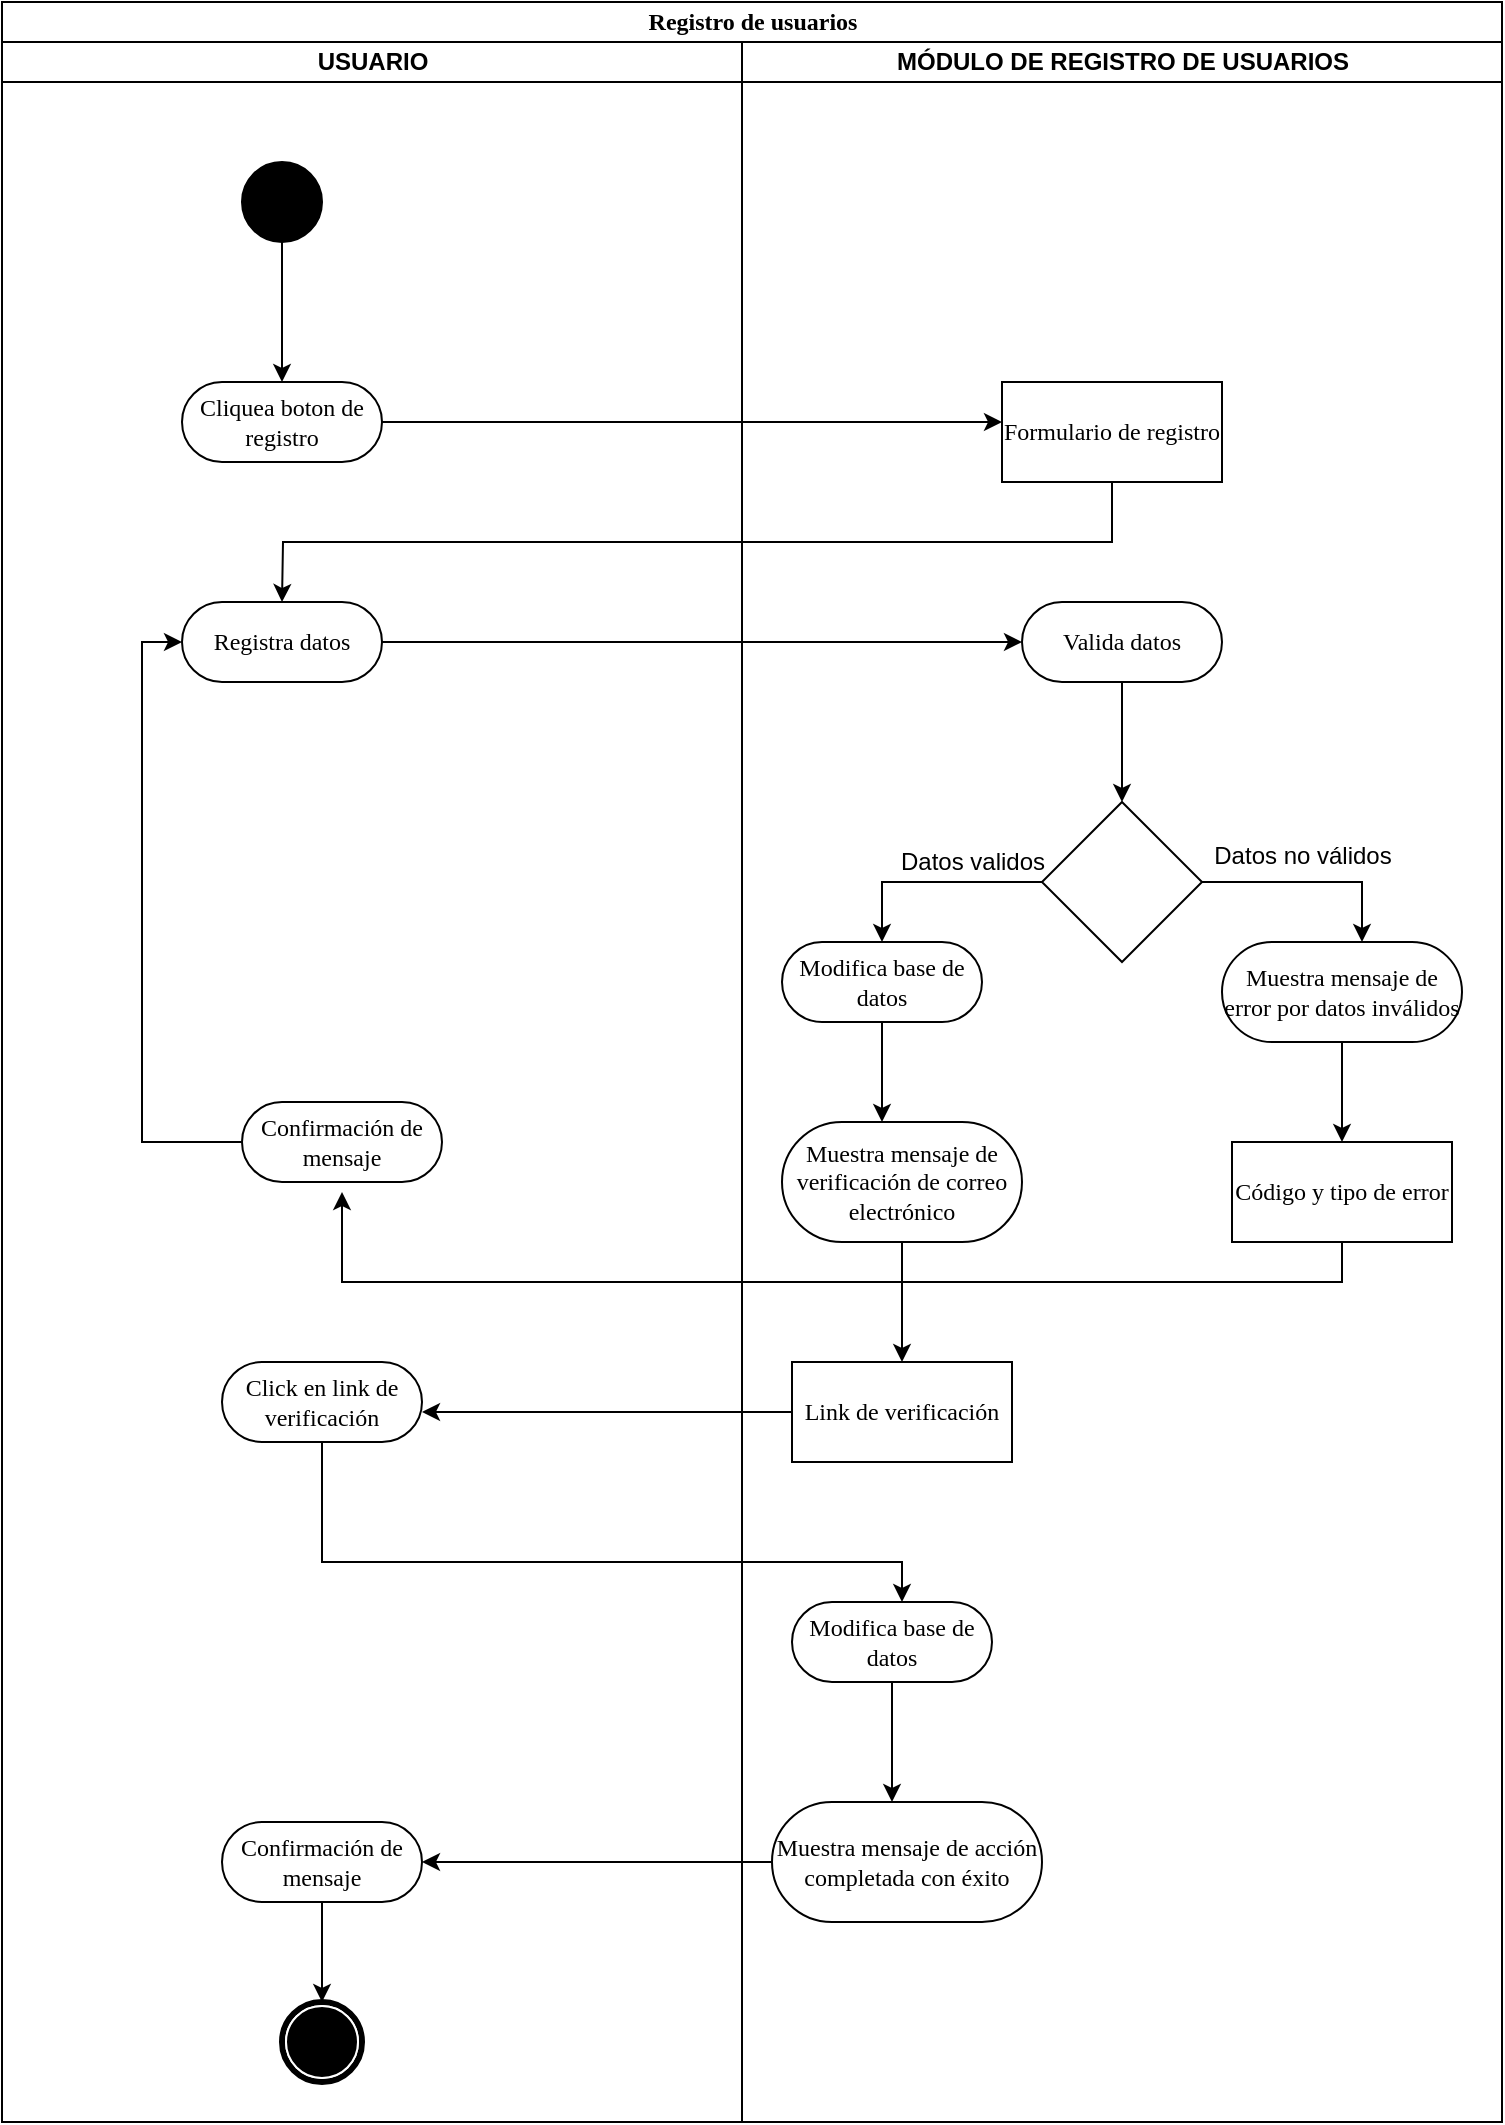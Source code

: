 <mxfile version="13.2.4" type="device" pages="3"><diagram name="Registro" id="0783ab3e-0a74-02c8-0abd-f7b4e66b4bec"><mxGraphModel dx="1086" dy="776" grid="1" gridSize="10" guides="1" tooltips="1" connect="1" arrows="1" fold="1" page="1" pageScale="1" pageWidth="850" pageHeight="1100" background="#ffffff" math="0" shadow="0"><root><mxCell id="0"/><mxCell id="1" parent="0"/><mxCell id="1c1d494c118603dd-1" value="Registro de usuarios" style="swimlane;html=1;childLayout=stackLayout;startSize=20;rounded=0;shadow=0;comic=0;labelBackgroundColor=none;strokeWidth=1;fontFamily=Verdana;fontSize=12;align=center;" parent="1" vertex="1"><mxGeometry x="40" y="20" width="750" height="1060" as="geometry"/></mxCell><mxCell id="1c1d494c118603dd-2" value="USUARIO" style="swimlane;html=1;startSize=20;" parent="1c1d494c118603dd-1" vertex="1"><mxGeometry y="20" width="370" height="1040" as="geometry"/></mxCell><mxCell id="rcDCNk9KiRNdhq87IISS-1" style="edgeStyle=orthogonalEdgeStyle;rounded=0;orthogonalLoop=1;jettySize=auto;html=1;" parent="1c1d494c118603dd-2" source="60571a20871a0731-4" target="60571a20871a0731-8" edge="1"><mxGeometry relative="1" as="geometry"/></mxCell><mxCell id="60571a20871a0731-4" value="" style="ellipse;whiteSpace=wrap;html=1;rounded=0;shadow=0;comic=0;labelBackgroundColor=none;strokeWidth=1;fillColor=#000000;fontFamily=Verdana;fontSize=12;align=center;" parent="1c1d494c118603dd-2" vertex="1"><mxGeometry x="120" y="60" width="40" height="40" as="geometry"/></mxCell><mxCell id="60571a20871a0731-8" value="Cliquea boton de registro" style="rounded=1;whiteSpace=wrap;html=1;shadow=0;comic=0;labelBackgroundColor=none;strokeWidth=1;fontFamily=Verdana;fontSize=12;align=center;arcSize=50;" parent="1c1d494c118603dd-2" vertex="1"><mxGeometry x="90" y="170" width="100" height="40" as="geometry"/></mxCell><mxCell id="rcDCNk9KiRNdhq87IISS-4" value="Registra datos" style="rounded=1;whiteSpace=wrap;html=1;shadow=0;comic=0;labelBackgroundColor=none;strokeWidth=1;fontFamily=Verdana;fontSize=12;align=center;arcSize=50;" parent="1c1d494c118603dd-2" vertex="1"><mxGeometry x="90" y="280" width="100" height="40" as="geometry"/></mxCell><mxCell id="ji4gFvk_1P_gyzuex5hH-104" value="Click en link de verificación" style="rounded=1;whiteSpace=wrap;html=1;shadow=0;comic=0;labelBackgroundColor=none;strokeWidth=1;fontFamily=Verdana;fontSize=12;align=center;arcSize=50;" parent="1c1d494c118603dd-2" vertex="1"><mxGeometry x="110" y="660" width="100" height="40" as="geometry"/></mxCell><mxCell id="ji4gFvk_1P_gyzuex5hH-111" style="edgeStyle=orthogonalEdgeStyle;rounded=0;orthogonalLoop=1;jettySize=auto;html=1;exitX=0.5;exitY=1;exitDx=0;exitDy=0;entryX=0.5;entryY=0;entryDx=0;entryDy=0;" parent="1c1d494c118603dd-2" source="ji4gFvk_1P_gyzuex5hH-110" target="60571a20871a0731-5" edge="1"><mxGeometry relative="1" as="geometry"/></mxCell><mxCell id="ji4gFvk_1P_gyzuex5hH-110" value="Confirmación de mensaje" style="rounded=1;whiteSpace=wrap;html=1;shadow=0;comic=0;labelBackgroundColor=none;strokeWidth=1;fontFamily=Verdana;fontSize=12;align=center;arcSize=50;" parent="1c1d494c118603dd-2" vertex="1"><mxGeometry x="110" y="890" width="100" height="40" as="geometry"/></mxCell><mxCell id="60571a20871a0731-5" value="" style="shape=mxgraph.bpmn.shape;html=1;verticalLabelPosition=bottom;labelBackgroundColor=#ffffff;verticalAlign=top;perimeter=ellipsePerimeter;outline=end;symbol=terminate;rounded=0;shadow=0;comic=0;strokeWidth=1;fontFamily=Verdana;fontSize=12;align=center;" parent="1c1d494c118603dd-2" vertex="1"><mxGeometry x="140" y="980" width="40" height="40" as="geometry"/></mxCell><mxCell id="ji4gFvk_1P_gyzuex5hH-117" style="edgeStyle=orthogonalEdgeStyle;rounded=0;orthogonalLoop=1;jettySize=auto;html=1;exitX=0;exitY=0.5;exitDx=0;exitDy=0;entryX=0;entryY=0.5;entryDx=0;entryDy=0;" parent="1c1d494c118603dd-2" source="ji4gFvk_1P_gyzuex5hH-116" target="rcDCNk9KiRNdhq87IISS-4" edge="1"><mxGeometry relative="1" as="geometry"/></mxCell><mxCell id="ji4gFvk_1P_gyzuex5hH-116" value="Confirmación de mensaje" style="rounded=1;whiteSpace=wrap;html=1;shadow=0;comic=0;labelBackgroundColor=none;strokeWidth=1;fontFamily=Verdana;fontSize=12;align=center;arcSize=50;" parent="1c1d494c118603dd-2" vertex="1"><mxGeometry x="120" y="530" width="100" height="40" as="geometry"/></mxCell><mxCell id="1c1d494c118603dd-4" value="MÓDULO DE REGISTRO DE USUARIOS" style="swimlane;html=1;startSize=20;" parent="1c1d494c118603dd-1" vertex="1"><mxGeometry x="370" y="20" width="380" height="1040" as="geometry"/></mxCell><mxCell id="1c1d494c118603dd-9" value="Formulario de registro" style="rounded=0;whiteSpace=wrap;html=1;shadow=0;comic=0;labelBackgroundColor=none;strokeWidth=1;fontFamily=Verdana;fontSize=12;align=center;arcSize=50;" parent="1c1d494c118603dd-4" vertex="1"><mxGeometry x="130" y="170" width="110" height="50" as="geometry"/></mxCell><mxCell id="rcDCNk9KiRNdhq87IISS-6" value="Valida datos" style="rounded=1;whiteSpace=wrap;html=1;shadow=0;comic=0;labelBackgroundColor=none;strokeWidth=1;fontFamily=Verdana;fontSize=12;align=center;arcSize=50;" parent="1c1d494c118603dd-4" vertex="1"><mxGeometry x="140" y="280" width="100" height="40" as="geometry"/></mxCell><mxCell id="ji4gFvk_1P_gyzuex5hH-93" value="" style="rhombus;whiteSpace=wrap;html=1;" parent="1c1d494c118603dd-4" vertex="1"><mxGeometry x="150" y="380" width="80" height="80" as="geometry"/></mxCell><mxCell id="ji4gFvk_1P_gyzuex5hH-95" value="Datos validos" style="text;html=1;align=center;verticalAlign=middle;resizable=0;points=[];autosize=1;" parent="1c1d494c118603dd-4" vertex="1"><mxGeometry x="70" y="400" width="90" height="20" as="geometry"/></mxCell><mxCell id="ji4gFvk_1P_gyzuex5hH-97" value="Datos no válidos" style="text;html=1;align=center;verticalAlign=middle;resizable=0;points=[];autosize=1;" parent="1c1d494c118603dd-4" vertex="1"><mxGeometry x="230" y="397" width="100" height="20" as="geometry"/></mxCell><mxCell id="ji4gFvk_1P_gyzuex5hH-98" value="Modifica base de datos" style="rounded=1;whiteSpace=wrap;html=1;shadow=0;comic=0;labelBackgroundColor=none;strokeWidth=1;fontFamily=Verdana;fontSize=12;align=center;arcSize=50;" parent="1c1d494c118603dd-4" vertex="1"><mxGeometry x="20" y="450" width="100" height="40" as="geometry"/></mxCell><mxCell id="ji4gFvk_1P_gyzuex5hH-100" value="Muestra mensaje de verificación de correo electrónico" style="rounded=1;whiteSpace=wrap;html=1;shadow=0;comic=0;labelBackgroundColor=none;strokeWidth=1;fontFamily=Verdana;fontSize=12;align=center;arcSize=50;" parent="1c1d494c118603dd-4" vertex="1"><mxGeometry x="20" y="540" width="120" height="60" as="geometry"/></mxCell><mxCell id="ji4gFvk_1P_gyzuex5hH-102" value="Link de verificación" style="rounded=0;whiteSpace=wrap;html=1;shadow=0;comic=0;labelBackgroundColor=none;strokeWidth=1;fontFamily=Verdana;fontSize=12;align=center;arcSize=50;" parent="1c1d494c118603dd-4" vertex="1"><mxGeometry x="25" y="660" width="110" height="50" as="geometry"/></mxCell><mxCell id="ji4gFvk_1P_gyzuex5hH-106" value="Modifica base de datos" style="rounded=1;whiteSpace=wrap;html=1;shadow=0;comic=0;labelBackgroundColor=none;strokeWidth=1;fontFamily=Verdana;fontSize=12;align=center;arcSize=50;" parent="1c1d494c118603dd-4" vertex="1"><mxGeometry x="25" y="780" width="100" height="40" as="geometry"/></mxCell><mxCell id="ji4gFvk_1P_gyzuex5hH-108" value="Muestra mensaje de acción completada con éxito" style="rounded=1;whiteSpace=wrap;html=1;shadow=0;comic=0;labelBackgroundColor=none;strokeWidth=1;fontFamily=Verdana;fontSize=12;align=center;arcSize=50;" parent="1c1d494c118603dd-4" vertex="1"><mxGeometry x="15" y="880" width="135" height="60" as="geometry"/></mxCell><mxCell id="ji4gFvk_1P_gyzuex5hH-112" value="Muestra mensaje de error por datos inválidos" style="rounded=1;whiteSpace=wrap;html=1;shadow=0;comic=0;labelBackgroundColor=none;strokeWidth=1;fontFamily=Verdana;fontSize=12;align=center;arcSize=50;" parent="1c1d494c118603dd-4" vertex="1"><mxGeometry x="240" y="450" width="120" height="50" as="geometry"/></mxCell><mxCell id="ji4gFvk_1P_gyzuex5hH-114" value="Código y tipo de error" style="rounded=0;whiteSpace=wrap;html=1;shadow=0;comic=0;labelBackgroundColor=none;strokeWidth=1;fontFamily=Verdana;fontSize=12;align=center;arcSize=50;" parent="1c1d494c118603dd-4" vertex="1"><mxGeometry x="245" y="550" width="110" height="50" as="geometry"/></mxCell><mxCell id="rcDCNk9KiRNdhq87IISS-2" style="edgeStyle=orthogonalEdgeStyle;rounded=0;orthogonalLoop=1;jettySize=auto;html=1;exitX=1;exitY=0.5;exitDx=0;exitDy=0;" parent="1" source="60571a20871a0731-8" edge="1"><mxGeometry relative="1" as="geometry"><mxPoint x="540" y="230" as="targetPoint"/></mxGeometry></mxCell><mxCell id="rcDCNk9KiRNdhq87IISS-3" style="edgeStyle=orthogonalEdgeStyle;rounded=0;orthogonalLoop=1;jettySize=auto;html=1;exitX=0.5;exitY=1;exitDx=0;exitDy=0;" parent="1" source="1c1d494c118603dd-9" edge="1"><mxGeometry relative="1" as="geometry"><mxPoint x="180" y="320" as="targetPoint"/></mxGeometry></mxCell><mxCell id="rcDCNk9KiRNdhq87IISS-5" style="edgeStyle=orthogonalEdgeStyle;rounded=0;orthogonalLoop=1;jettySize=auto;html=1;" parent="1" source="rcDCNk9KiRNdhq87IISS-4" edge="1"><mxGeometry relative="1" as="geometry"><mxPoint x="550" y="340" as="targetPoint"/></mxGeometry></mxCell><mxCell id="rcDCNk9KiRNdhq87IISS-7" style="edgeStyle=orthogonalEdgeStyle;rounded=0;orthogonalLoop=1;jettySize=auto;html=1;" parent="1" source="rcDCNk9KiRNdhq87IISS-6" edge="1"><mxGeometry relative="1" as="geometry"><mxPoint x="600" y="420" as="targetPoint"/></mxGeometry></mxCell><mxCell id="ji4gFvk_1P_gyzuex5hH-94" style="edgeStyle=orthogonalEdgeStyle;rounded=0;orthogonalLoop=1;jettySize=auto;html=1;exitX=0;exitY=0.5;exitDx=0;exitDy=0;" parent="1" source="ji4gFvk_1P_gyzuex5hH-93" edge="1"><mxGeometry relative="1" as="geometry"><mxPoint x="480" y="490" as="targetPoint"/><Array as="points"><mxPoint x="480" y="460"/></Array></mxGeometry></mxCell><mxCell id="ji4gFvk_1P_gyzuex5hH-96" style="edgeStyle=orthogonalEdgeStyle;rounded=0;orthogonalLoop=1;jettySize=auto;html=1;exitX=1;exitY=0.5;exitDx=0;exitDy=0;" parent="1" source="ji4gFvk_1P_gyzuex5hH-93" edge="1"><mxGeometry relative="1" as="geometry"><mxPoint x="720" y="490" as="targetPoint"/><Array as="points"><mxPoint x="720" y="460"/></Array></mxGeometry></mxCell><mxCell id="ji4gFvk_1P_gyzuex5hH-99" style="edgeStyle=orthogonalEdgeStyle;rounded=0;orthogonalLoop=1;jettySize=auto;html=1;" parent="1" source="ji4gFvk_1P_gyzuex5hH-98" edge="1"><mxGeometry relative="1" as="geometry"><mxPoint x="480" y="580" as="targetPoint"/></mxGeometry></mxCell><mxCell id="ji4gFvk_1P_gyzuex5hH-101" style="edgeStyle=orthogonalEdgeStyle;rounded=0;orthogonalLoop=1;jettySize=auto;html=1;" parent="1" source="ji4gFvk_1P_gyzuex5hH-100" edge="1"><mxGeometry relative="1" as="geometry"><mxPoint x="490" y="700" as="targetPoint"/></mxGeometry></mxCell><mxCell id="ji4gFvk_1P_gyzuex5hH-103" style="edgeStyle=orthogonalEdgeStyle;rounded=0;orthogonalLoop=1;jettySize=auto;html=1;exitX=0;exitY=0.5;exitDx=0;exitDy=0;" parent="1" source="ji4gFvk_1P_gyzuex5hH-102" edge="1"><mxGeometry relative="1" as="geometry"><mxPoint x="250" y="725" as="targetPoint"/></mxGeometry></mxCell><mxCell id="ji4gFvk_1P_gyzuex5hH-105" style="edgeStyle=orthogonalEdgeStyle;rounded=0;orthogonalLoop=1;jettySize=auto;html=1;" parent="1" source="ji4gFvk_1P_gyzuex5hH-104" edge="1"><mxGeometry relative="1" as="geometry"><mxPoint x="490" y="820" as="targetPoint"/><Array as="points"><mxPoint x="200" y="800"/><mxPoint x="490" y="800"/></Array></mxGeometry></mxCell><mxCell id="ji4gFvk_1P_gyzuex5hH-107" style="edgeStyle=orthogonalEdgeStyle;rounded=0;orthogonalLoop=1;jettySize=auto;html=1;" parent="1" source="ji4gFvk_1P_gyzuex5hH-106" edge="1"><mxGeometry relative="1" as="geometry"><mxPoint x="485" y="920" as="targetPoint"/></mxGeometry></mxCell><mxCell id="ji4gFvk_1P_gyzuex5hH-109" style="edgeStyle=orthogonalEdgeStyle;rounded=0;orthogonalLoop=1;jettySize=auto;html=1;exitX=0;exitY=0.5;exitDx=0;exitDy=0;" parent="1" source="ji4gFvk_1P_gyzuex5hH-108" edge="1"><mxGeometry relative="1" as="geometry"><mxPoint x="250" y="950" as="targetPoint"/></mxGeometry></mxCell><mxCell id="ji4gFvk_1P_gyzuex5hH-113" style="edgeStyle=orthogonalEdgeStyle;rounded=0;orthogonalLoop=1;jettySize=auto;html=1;" parent="1" source="ji4gFvk_1P_gyzuex5hH-112" edge="1"><mxGeometry relative="1" as="geometry"><mxPoint x="710" y="590" as="targetPoint"/></mxGeometry></mxCell><mxCell id="ji4gFvk_1P_gyzuex5hH-115" style="edgeStyle=orthogonalEdgeStyle;rounded=0;orthogonalLoop=1;jettySize=auto;html=1;" parent="1" source="ji4gFvk_1P_gyzuex5hH-114" edge="1"><mxGeometry relative="1" as="geometry"><mxPoint x="210" y="615" as="targetPoint"/><Array as="points"><mxPoint x="710" y="660"/><mxPoint x="210" y="660"/></Array></mxGeometry></mxCell></root></mxGraphModel></diagram><diagram id="JMg8rLdhsolpQ4e_3MMV" name="Login"><mxGraphModel dx="1024" dy="592" grid="1" gridSize="10" guides="1" tooltips="1" connect="1" arrows="1" fold="1" page="1" pageScale="1" pageWidth="850" pageHeight="1100" math="0" shadow="0"><root><mxCell id="AGE9hfvsid-zQ2ivgDFC-0"/><mxCell id="AGE9hfvsid-zQ2ivgDFC-1" parent="AGE9hfvsid-zQ2ivgDFC-0"/><mxCell id="MGHmJW5sOWqEhAD0dC_q-0" value="Login" style="swimlane;html=1;childLayout=stackLayout;startSize=20;rounded=0;shadow=0;comic=0;labelBackgroundColor=none;strokeWidth=1;fontFamily=Verdana;fontSize=12;align=center;" vertex="1" parent="AGE9hfvsid-zQ2ivgDFC-1"><mxGeometry x="40" y="20" width="760" height="1060" as="geometry"/></mxCell><mxCell id="MGHmJW5sOWqEhAD0dC_q-25" style="edgeStyle=orthogonalEdgeStyle;rounded=0;orthogonalLoop=1;jettySize=auto;html=1;exitX=1;exitY=0.5;exitDx=0;exitDy=0;entryX=0;entryY=0.5;entryDx=0;entryDy=0;" edge="1" parent="MGHmJW5sOWqEhAD0dC_q-0" source="MGHmJW5sOWqEhAD0dC_q-4" target="MGHmJW5sOWqEhAD0dC_q-13"><mxGeometry relative="1" as="geometry"><mxPoint x="490" y="210" as="targetPoint"/><Array as="points"><mxPoint x="190" y="205"/></Array></mxGeometry></mxCell><mxCell id="MGHmJW5sOWqEhAD0dC_q-26" style="edgeStyle=orthogonalEdgeStyle;rounded=0;orthogonalLoop=1;jettySize=auto;html=1;entryX=0.417;entryY=0;entryDx=0;entryDy=0;entryPerimeter=0;" edge="1" parent="MGHmJW5sOWqEhAD0dC_q-0" source="MGHmJW5sOWqEhAD0dC_q-13" target="j9dy3ZEG6aM6DseY873t-6"><mxGeometry relative="1" as="geometry"><mxPoint x="140" y="300" as="targetPoint"/><Array as="points"><mxPoint x="545" y="280"/><mxPoint x="140" y="280"/></Array></mxGeometry></mxCell><mxCell id="MGHmJW5sOWqEhAD0dC_q-27" style="edgeStyle=orthogonalEdgeStyle;rounded=0;orthogonalLoop=1;jettySize=auto;html=1;entryX=0.5;entryY=0;entryDx=0;entryDy=0;" edge="1" parent="MGHmJW5sOWqEhAD0dC_q-0" target="MGHmJW5sOWqEhAD0dC_q-14"><mxGeometry relative="1" as="geometry"><mxPoint x="320" y="340" as="sourcePoint"/><Array as="points"><mxPoint x="460" y="340"/><mxPoint x="460" y="340"/></Array></mxGeometry></mxCell><mxCell id="MGHmJW5sOWqEhAD0dC_q-1" value="ACTOR" style="swimlane;html=1;startSize=20;" vertex="1" parent="MGHmJW5sOWqEhAD0dC_q-0"><mxGeometry y="20" width="380" height="1040" as="geometry"/></mxCell><mxCell id="MGHmJW5sOWqEhAD0dC_q-2" style="edgeStyle=orthogonalEdgeStyle;rounded=0;orthogonalLoop=1;jettySize=auto;html=1;" edge="1" parent="MGHmJW5sOWqEhAD0dC_q-1" source="MGHmJW5sOWqEhAD0dC_q-3" target="MGHmJW5sOWqEhAD0dC_q-4"><mxGeometry relative="1" as="geometry"/></mxCell><mxCell id="MGHmJW5sOWqEhAD0dC_q-3" value="" style="ellipse;whiteSpace=wrap;html=1;rounded=0;shadow=0;comic=0;labelBackgroundColor=none;strokeWidth=1;fillColor=#000000;fontFamily=Verdana;fontSize=12;align=center;" vertex="1" parent="MGHmJW5sOWqEhAD0dC_q-1"><mxGeometry x="120" y="60" width="40" height="40" as="geometry"/></mxCell><mxCell id="MGHmJW5sOWqEhAD0dC_q-4" value="Cliquea botón de login" style="rounded=1;whiteSpace=wrap;html=1;shadow=0;comic=0;labelBackgroundColor=none;strokeWidth=1;fontFamily=Verdana;fontSize=12;align=center;arcSize=50;" vertex="1" parent="MGHmJW5sOWqEhAD0dC_q-1"><mxGeometry x="90" y="170" width="100" height="40" as="geometry"/></mxCell><mxCell id="MGHmJW5sOWqEhAD0dC_q-33" style="edgeStyle=orthogonalEdgeStyle;rounded=0;orthogonalLoop=1;jettySize=auto;html=1;entryX=0.37;entryY=-0.14;entryDx=0;entryDy=0;entryPerimeter=0;" edge="1" parent="MGHmJW5sOWqEhAD0dC_q-1" source="MGHmJW5sOWqEhAD0dC_q-11" target="j9dy3ZEG6aM6DseY873t-6"><mxGeometry relative="1" as="geometry"><mxPoint x="140" y="280" as="targetPoint"/><Array as="points"><mxPoint x="10" y="620"/><mxPoint x="10" y="280"/><mxPoint x="134" y="280"/></Array></mxGeometry></mxCell><mxCell id="MGHmJW5sOWqEhAD0dC_q-11" value="Confirmación de mensaje" style="rounded=1;whiteSpace=wrap;html=1;shadow=0;comic=0;labelBackgroundColor=none;strokeWidth=1;fontFamily=Verdana;fontSize=12;align=center;arcSize=50;" vertex="1" parent="MGHmJW5sOWqEhAD0dC_q-1"><mxGeometry x="100" y="600" width="100" height="40" as="geometry"/></mxCell><mxCell id="j9dy3ZEG6aM6DseY873t-5" value="Activa caso de uso &quot;Olvidé contraseña&quot;" style="rounded=1;whiteSpace=wrap;html=1;shadow=0;comic=0;labelBackgroundColor=none;strokeWidth=1;fontFamily=Verdana;fontSize=12;align=center;arcSize=50;" vertex="1" parent="MGHmJW5sOWqEhAD0dC_q-1"><mxGeometry x="15" y="460" width="130" height="50" as="geometry"/></mxCell><mxCell id="j9dy3ZEG6aM6DseY873t-6" value="" style="rounded=0;whiteSpace=wrap;html=1;fillColor=#000000;" vertex="1" parent="MGHmJW5sOWqEhAD0dC_q-1"><mxGeometry x="90" y="320" width="120" height="10" as="geometry"/></mxCell><mxCell id="j9dy3ZEG6aM6DseY873t-12" style="edgeStyle=orthogonalEdgeStyle;rounded=0;orthogonalLoop=1;jettySize=auto;html=1;entryX=0.5;entryY=0;entryDx=0;entryDy=0;startArrow=none;startFill=0;endArrow=classic;endFill=1;" edge="1" parent="MGHmJW5sOWqEhAD0dC_q-1" source="j9dy3ZEG6aM6DseY873t-11" target="j9dy3ZEG6aM6DseY873t-5"><mxGeometry relative="1" as="geometry"/></mxCell><mxCell id="j9dy3ZEG6aM6DseY873t-11" value="Cliquea botón olvidé contraseña" style="rounded=1;whiteSpace=wrap;html=1;shadow=0;comic=0;labelBackgroundColor=none;strokeWidth=1;fontFamily=Verdana;fontSize=12;align=center;arcSize=50;" vertex="1" parent="MGHmJW5sOWqEhAD0dC_q-1"><mxGeometry x="20" y="350" width="120" height="50" as="geometry"/></mxCell><mxCell id="j9dy3ZEG6aM6DseY873t-13" value="Registra datos" style="rounded=1;whiteSpace=wrap;html=1;shadow=0;comic=0;labelBackgroundColor=none;strokeWidth=1;fontFamily=Verdana;fontSize=12;align=center;arcSize=50;" vertex="1" parent="MGHmJW5sOWqEhAD0dC_q-1"><mxGeometry x="250" y="300" width="110" height="40" as="geometry"/></mxCell><mxCell id="7YORe0TNhDZ441Zwjk38-1" value="Cliquea botón de registro" style="rounded=1;whiteSpace=wrap;html=1;shadow=0;comic=0;labelBackgroundColor=none;strokeWidth=1;fontFamily=Verdana;fontSize=12;align=center;arcSize=50;" vertex="1" parent="MGHmJW5sOWqEhAD0dC_q-1"><mxGeometry x="160" y="355" width="110" height="40" as="geometry"/></mxCell><mxCell id="7YORe0TNhDZ441Zwjk38-0" style="rounded=0;orthogonalLoop=1;jettySize=auto;html=1;exitX=0.5;exitY=1;exitDx=0;exitDy=0;startArrow=none;startFill=0;endArrow=classic;endFill=1;entryX=0.25;entryY=0;entryDx=0;entryDy=0;" edge="1" parent="MGHmJW5sOWqEhAD0dC_q-1" source="j9dy3ZEG6aM6DseY873t-6" target="7YORe0TNhDZ441Zwjk38-1"><mxGeometry relative="1" as="geometry"><mxPoint x="240" y="360" as="targetPoint"/></mxGeometry></mxCell><mxCell id="7YORe0TNhDZ441Zwjk38-5" value="Activa caso de uso &quot;Registro de usuarios&quot;" style="rounded=1;whiteSpace=wrap;html=1;shadow=0;comic=0;labelBackgroundColor=none;strokeWidth=1;fontFamily=Verdana;fontSize=12;align=center;arcSize=50;" vertex="1" parent="MGHmJW5sOWqEhAD0dC_q-1"><mxGeometry x="160" y="460" width="130" height="50" as="geometry"/></mxCell><mxCell id="MGHmJW5sOWqEhAD0dC_q-12" value="SISTEMA" style="swimlane;html=1;startSize=20;" vertex="1" parent="MGHmJW5sOWqEhAD0dC_q-0"><mxGeometry x="380" y="20" width="380" height="1040" as="geometry"/></mxCell><mxCell id="MGHmJW5sOWqEhAD0dC_q-13" value="Formulario de login" style="rounded=0;whiteSpace=wrap;html=1;shadow=0;comic=0;labelBackgroundColor=none;strokeWidth=1;fontFamily=Verdana;fontSize=12;align=center;arcSize=50;" vertex="1" parent="MGHmJW5sOWqEhAD0dC_q-12"><mxGeometry x="120" y="160" width="110" height="50" as="geometry"/></mxCell><mxCell id="MGHmJW5sOWqEhAD0dC_q-28" style="edgeStyle=orthogonalEdgeStyle;rounded=0;orthogonalLoop=1;jettySize=auto;html=1;exitX=0.5;exitY=1;exitDx=0;exitDy=0;entryX=0.5;entryY=0;entryDx=0;entryDy=0;" edge="1" parent="MGHmJW5sOWqEhAD0dC_q-12" source="MGHmJW5sOWqEhAD0dC_q-14" target="MGHmJW5sOWqEhAD0dC_q-15"><mxGeometry relative="1" as="geometry"/></mxCell><mxCell id="MGHmJW5sOWqEhAD0dC_q-14" value="Valida datos" style="rounded=1;whiteSpace=wrap;html=1;shadow=0;comic=0;labelBackgroundColor=none;strokeWidth=1;fontFamily=Verdana;fontSize=12;align=center;arcSize=50;" vertex="1" parent="MGHmJW5sOWqEhAD0dC_q-12"><mxGeometry x="140" y="340" width="100" height="40" as="geometry"/></mxCell><mxCell id="MGHmJW5sOWqEhAD0dC_q-30" style="edgeStyle=orthogonalEdgeStyle;rounded=0;orthogonalLoop=1;jettySize=auto;html=1;entryX=0.5;entryY=0;entryDx=0;entryDy=0;" edge="1" parent="MGHmJW5sOWqEhAD0dC_q-12" source="MGHmJW5sOWqEhAD0dC_q-15" target="MGHmJW5sOWqEhAD0dC_q-23"><mxGeometry relative="1" as="geometry"/></mxCell><mxCell id="MGHmJW5sOWqEhAD0dC_q-15" value="" style="rhombus;whiteSpace=wrap;html=1;" vertex="1" parent="MGHmJW5sOWqEhAD0dC_q-12"><mxGeometry x="150" y="400" width="80" height="80" as="geometry"/></mxCell><mxCell id="MGHmJW5sOWqEhAD0dC_q-16" value="Datos validos" style="text;html=1;align=center;verticalAlign=middle;resizable=0;points=[];autosize=1;" vertex="1" parent="MGHmJW5sOWqEhAD0dC_q-12"><mxGeometry x="70" y="400" width="90" height="20" as="geometry"/></mxCell><mxCell id="MGHmJW5sOWqEhAD0dC_q-17" value="Datos no válidos" style="text;html=1;align=center;verticalAlign=middle;resizable=0;points=[];autosize=1;" vertex="1" parent="MGHmJW5sOWqEhAD0dC_q-12"><mxGeometry x="230" y="397" width="100" height="20" as="geometry"/></mxCell><mxCell id="MGHmJW5sOWqEhAD0dC_q-34" style="edgeStyle=orthogonalEdgeStyle;rounded=0;orthogonalLoop=1;jettySize=auto;html=1;exitX=0.5;exitY=0;exitDx=0;exitDy=0;endArrow=none;endFill=0;startArrow=classic;startFill=1;" edge="1" parent="MGHmJW5sOWqEhAD0dC_q-12" source="MGHmJW5sOWqEhAD0dC_q-20" target="MGHmJW5sOWqEhAD0dC_q-15"><mxGeometry relative="1" as="geometry"><Array as="points"><mxPoint x="80" y="430"/></Array></mxGeometry></mxCell><mxCell id="MGHmJW5sOWqEhAD0dC_q-20" value="Página de inicio" style="rounded=0;whiteSpace=wrap;html=1;shadow=0;comic=0;labelBackgroundColor=none;strokeWidth=1;fontFamily=Verdana;fontSize=12;align=center;arcSize=50;" vertex="1" parent="MGHmJW5sOWqEhAD0dC_q-12"><mxGeometry x="25" y="480" width="110" height="50" as="geometry"/></mxCell><mxCell id="MGHmJW5sOWqEhAD0dC_q-31" style="edgeStyle=orthogonalEdgeStyle;rounded=0;orthogonalLoop=1;jettySize=auto;html=1;exitX=0.5;exitY=1;exitDx=0;exitDy=0;entryX=0.5;entryY=0;entryDx=0;entryDy=0;" edge="1" parent="MGHmJW5sOWqEhAD0dC_q-12" source="MGHmJW5sOWqEhAD0dC_q-23" target="MGHmJW5sOWqEhAD0dC_q-24"><mxGeometry relative="1" as="geometry"/></mxCell><mxCell id="MGHmJW5sOWqEhAD0dC_q-23" value="Muestra mensaje de error por datos inválidos" style="rounded=1;whiteSpace=wrap;html=1;shadow=0;comic=0;labelBackgroundColor=none;strokeWidth=1;fontFamily=Verdana;fontSize=12;align=center;arcSize=50;" vertex="1" parent="MGHmJW5sOWqEhAD0dC_q-12"><mxGeometry x="240" y="460" width="120" height="50" as="geometry"/></mxCell><mxCell id="MGHmJW5sOWqEhAD0dC_q-24" value="Código y tipo de error" style="rounded=0;whiteSpace=wrap;html=1;shadow=0;comic=0;labelBackgroundColor=none;strokeWidth=1;fontFamily=Verdana;fontSize=12;align=center;arcSize=50;" vertex="1" parent="MGHmJW5sOWqEhAD0dC_q-12"><mxGeometry x="245" y="550" width="110" height="50" as="geometry"/></mxCell><mxCell id="MGHmJW5sOWqEhAD0dC_q-9" value="" style="shape=mxgraph.bpmn.shape;html=1;verticalLabelPosition=bottom;labelBackgroundColor=#ffffff;verticalAlign=top;perimeter=ellipsePerimeter;outline=end;symbol=terminate;rounded=0;shadow=0;comic=0;strokeWidth=1;fontFamily=Verdana;fontSize=12;align=center;" vertex="1" parent="MGHmJW5sOWqEhAD0dC_q-12"><mxGeometry x="60" y="590" width="40" height="40" as="geometry"/></mxCell><mxCell id="MGHmJW5sOWqEhAD0dC_q-35" style="edgeStyle=orthogonalEdgeStyle;rounded=0;orthogonalLoop=1;jettySize=auto;html=1;startArrow=none;startFill=0;endArrow=classic;endFill=1;entryX=0.5;entryY=0;entryDx=0;entryDy=0;" edge="1" parent="MGHmJW5sOWqEhAD0dC_q-12" source="MGHmJW5sOWqEhAD0dC_q-20" target="MGHmJW5sOWqEhAD0dC_q-9"><mxGeometry relative="1" as="geometry"><mxPoint x="70" y="590" as="targetPoint"/></mxGeometry></mxCell><mxCell id="MGHmJW5sOWqEhAD0dC_q-32" style="edgeStyle=orthogonalEdgeStyle;rounded=0;orthogonalLoop=1;jettySize=auto;html=1;entryX=0.5;entryY=1;entryDx=0;entryDy=0;" edge="1" parent="MGHmJW5sOWqEhAD0dC_q-0" source="MGHmJW5sOWqEhAD0dC_q-24" target="MGHmJW5sOWqEhAD0dC_q-11"><mxGeometry relative="1" as="geometry"><Array as="points"><mxPoint x="670" y="720"/><mxPoint x="150" y="720"/></Array></mxGeometry></mxCell><mxCell id="j9dy3ZEG6aM6DseY873t-9" style="rounded=0;orthogonalLoop=1;jettySize=auto;html=1;exitX=0.11;exitY=0.98;exitDx=0;exitDy=0;startArrow=none;startFill=0;endArrow=classic;endFill=1;exitPerimeter=0;" edge="1" parent="AGE9hfvsid-zQ2ivgDFC-1" source="j9dy3ZEG6aM6DseY873t-6"><mxGeometry relative="1" as="geometry"><mxPoint x="120" y="390" as="targetPoint"/></mxGeometry></mxCell><mxCell id="j9dy3ZEG6aM6DseY873t-10" style="edgeStyle=orthogonalEdgeStyle;rounded=0;orthogonalLoop=1;jettySize=auto;html=1;exitX=1;exitY=0.25;exitDx=0;exitDy=0;startArrow=none;startFill=0;endArrow=classic;endFill=1;" edge="1" parent="AGE9hfvsid-zQ2ivgDFC-1" source="j9dy3ZEG6aM6DseY873t-6"><mxGeometry relative="1" as="geometry"><mxPoint x="290" y="363" as="targetPoint"/></mxGeometry></mxCell><mxCell id="7YORe0TNhDZ441Zwjk38-4" style="edgeStyle=none;rounded=0;orthogonalLoop=1;jettySize=auto;html=1;startArrow=none;startFill=0;endArrow=classic;endFill=1;" edge="1" parent="AGE9hfvsid-zQ2ivgDFC-1" source="7YORe0TNhDZ441Zwjk38-1"><mxGeometry relative="1" as="geometry"><mxPoint x="255" y="500" as="targetPoint"/></mxGeometry></mxCell></root></mxGraphModel></diagram><diagram id="V1_tDdCyUiHJDtnnJj5_" name="Forgot Password"><mxGraphModel dx="1024" dy="592" grid="1" gridSize="10" guides="1" tooltips="1" connect="1" arrows="1" fold="1" page="1" pageScale="1" pageWidth="850" pageHeight="1100" math="0" shadow="0"><root><mxCell id="vRVhwSrYT795nAfXV4Bq-0"/><mxCell id="vRVhwSrYT795nAfXV4Bq-1" parent="vRVhwSrYT795nAfXV4Bq-0"/><mxCell id="7DBcih0LDH_CE6ePmfUJ-0" value="Olvidó Contraseña" style="swimlane;html=1;childLayout=stackLayout;startSize=20;rounded=0;shadow=0;comic=0;labelBackgroundColor=none;strokeWidth=1;fontFamily=Verdana;fontSize=12;align=center;" vertex="1" parent="vRVhwSrYT795nAfXV4Bq-1"><mxGeometry x="40" y="20" width="750" height="1340" as="geometry"/></mxCell><mxCell id="7DBcih0LDH_CE6ePmfUJ-1" value="ACTOR" style="swimlane;html=1;startSize=20;" vertex="1" parent="7DBcih0LDH_CE6ePmfUJ-0"><mxGeometry y="20" width="370" height="1320" as="geometry"/></mxCell><mxCell id="7DBcih0LDH_CE6ePmfUJ-3" value="" style="ellipse;whiteSpace=wrap;html=1;rounded=0;shadow=0;comic=0;labelBackgroundColor=none;strokeWidth=1;fillColor=#000000;fontFamily=Verdana;fontSize=12;align=center;" vertex="1" parent="7DBcih0LDH_CE6ePmfUJ-1"><mxGeometry x="120" y="60" width="40" height="40" as="geometry"/></mxCell><mxCell id="7DBcih0LDH_CE6ePmfUJ-5" value="Registra datos" style="rounded=1;whiteSpace=wrap;html=1;shadow=0;comic=0;labelBackgroundColor=none;strokeWidth=1;fontFamily=Verdana;fontSize=12;align=center;arcSize=50;" vertex="1" parent="7DBcih0LDH_CE6ePmfUJ-1"><mxGeometry x="90" y="170" width="100" height="40" as="geometry"/></mxCell><mxCell id="7DBcih0LDH_CE6ePmfUJ-6" value="Cliquea link de reseteo" style="rounded=1;whiteSpace=wrap;html=1;shadow=0;comic=0;labelBackgroundColor=none;strokeWidth=1;fontFamily=Verdana;fontSize=12;align=center;arcSize=50;" vertex="1" parent="7DBcih0LDH_CE6ePmfUJ-1"><mxGeometry x="110" y="660" width="100" height="40" as="geometry"/></mxCell><mxCell id="7DBcih0LDH_CE6ePmfUJ-9" value="" style="shape=mxgraph.bpmn.shape;html=1;verticalLabelPosition=bottom;labelBackgroundColor=#ffffff;verticalAlign=top;perimeter=ellipsePerimeter;outline=end;symbol=terminate;rounded=0;shadow=0;comic=0;strokeWidth=1;fontFamily=Verdana;fontSize=12;align=center;" vertex="1" parent="7DBcih0LDH_CE6ePmfUJ-1"><mxGeometry x="150" y="1260" width="40" height="40" as="geometry"/></mxCell><mxCell id="7DBcih0LDH_CE6ePmfUJ-10" style="edgeStyle=orthogonalEdgeStyle;rounded=0;orthogonalLoop=1;jettySize=auto;html=1;exitX=0;exitY=0.5;exitDx=0;exitDy=0;entryX=0;entryY=0.5;entryDx=0;entryDy=0;" edge="1" parent="7DBcih0LDH_CE6ePmfUJ-1" source="7DBcih0LDH_CE6ePmfUJ-11" target="7DBcih0LDH_CE6ePmfUJ-5"><mxGeometry relative="1" as="geometry"/></mxCell><mxCell id="7DBcih0LDH_CE6ePmfUJ-11" value="Confirmación de mensaje" style="rounded=1;whiteSpace=wrap;html=1;shadow=0;comic=0;labelBackgroundColor=none;strokeWidth=1;fontFamily=Verdana;fontSize=12;align=center;arcSize=50;" vertex="1" parent="7DBcih0LDH_CE6ePmfUJ-1"><mxGeometry x="120" y="530" width="100" height="40" as="geometry"/></mxCell><mxCell id="YfgqWx3bVlrSTXMQpDXd-9" value="Registra datos" style="rounded=1;whiteSpace=wrap;html=1;shadow=0;comic=0;labelBackgroundColor=none;strokeWidth=1;fontFamily=Verdana;fontSize=12;align=center;arcSize=50;" vertex="1" parent="7DBcih0LDH_CE6ePmfUJ-1"><mxGeometry x="110" y="760" width="100" height="40" as="geometry"/></mxCell><mxCell id="YfgqWx3bVlrSTXMQpDXd-30" style="edgeStyle=orthogonalEdgeStyle;rounded=0;orthogonalLoop=1;jettySize=auto;html=1;exitX=0;exitY=0.5;exitDx=0;exitDy=0;entryX=0;entryY=0.5;entryDx=0;entryDy=0;startArrow=none;startFill=0;endArrow=classic;endFill=1;" edge="1" parent="7DBcih0LDH_CE6ePmfUJ-1" source="YfgqWx3bVlrSTXMQpDXd-14" target="YfgqWx3bVlrSTXMQpDXd-9"><mxGeometry relative="1" as="geometry"/></mxCell><mxCell id="YfgqWx3bVlrSTXMQpDXd-14" value="Confirmación de mensaje" style="rounded=1;whiteSpace=wrap;html=1;shadow=0;comic=0;labelBackgroundColor=none;strokeWidth=1;fontFamily=Verdana;fontSize=12;align=center;arcSize=50;" vertex="1" parent="7DBcih0LDH_CE6ePmfUJ-1"><mxGeometry x="120" y="1075" width="100" height="40" as="geometry"/></mxCell><mxCell id="YfgqWx3bVlrSTXMQpDXd-32" value="Confirmación de mensaje" style="rounded=1;whiteSpace=wrap;html=1;shadow=0;comic=0;labelBackgroundColor=none;strokeWidth=1;fontFamily=Verdana;fontSize=12;align=center;arcSize=50;" vertex="1" parent="7DBcih0LDH_CE6ePmfUJ-1"><mxGeometry x="120" y="1190" width="100" height="40" as="geometry"/></mxCell><mxCell id="7DBcih0LDH_CE6ePmfUJ-12" value="SISTEMA" style="swimlane;html=1;startSize=20;" vertex="1" parent="7DBcih0LDH_CE6ePmfUJ-0"><mxGeometry x="370" y="20" width="380" height="1320" as="geometry"/></mxCell><mxCell id="7DBcih0LDH_CE6ePmfUJ-13" value="Formulario de recuperación de contraseña" style="rounded=0;whiteSpace=wrap;html=1;shadow=0;comic=0;labelBackgroundColor=none;strokeWidth=1;fontFamily=Verdana;fontSize=12;align=center;arcSize=50;" vertex="1" parent="7DBcih0LDH_CE6ePmfUJ-12"><mxGeometry x="135" y="100" width="110" height="50" as="geometry"/></mxCell><mxCell id="YfgqWx3bVlrSTXMQpDXd-11" style="edgeStyle=orthogonalEdgeStyle;rounded=0;orthogonalLoop=1;jettySize=auto;html=1;exitX=0.5;exitY=1;exitDx=0;exitDy=0;entryX=0.5;entryY=0;entryDx=0;entryDy=0;startArrow=none;startFill=0;endArrow=classic;endFill=1;" edge="1" parent="7DBcih0LDH_CE6ePmfUJ-12" source="7DBcih0LDH_CE6ePmfUJ-14" target="7DBcih0LDH_CE6ePmfUJ-15"><mxGeometry relative="1" as="geometry"/></mxCell><mxCell id="7DBcih0LDH_CE6ePmfUJ-14" value="Valida datos" style="rounded=1;whiteSpace=wrap;html=1;shadow=0;comic=0;labelBackgroundColor=none;strokeWidth=1;fontFamily=Verdana;fontSize=12;align=center;arcSize=50;" vertex="1" parent="7DBcih0LDH_CE6ePmfUJ-12"><mxGeometry x="140" y="280" width="100" height="40" as="geometry"/></mxCell><mxCell id="YfgqWx3bVlrSTXMQpDXd-2" style="edgeStyle=orthogonalEdgeStyle;rounded=0;orthogonalLoop=1;jettySize=auto;html=1;exitX=1;exitY=0.5;exitDx=0;exitDy=0;entryX=0.5;entryY=0;entryDx=0;entryDy=0;startArrow=none;startFill=0;endArrow=classic;endFill=1;" edge="1" parent="7DBcih0LDH_CE6ePmfUJ-12" source="7DBcih0LDH_CE6ePmfUJ-15" target="7DBcih0LDH_CE6ePmfUJ-23"><mxGeometry relative="1" as="geometry"/></mxCell><mxCell id="YfgqWx3bVlrSTXMQpDXd-5" style="edgeStyle=orthogonalEdgeStyle;rounded=0;orthogonalLoop=1;jettySize=auto;html=1;entryX=0.5;entryY=0;entryDx=0;entryDy=0;startArrow=none;startFill=0;endArrow=classic;endFill=1;" edge="1" parent="7DBcih0LDH_CE6ePmfUJ-12" source="7DBcih0LDH_CE6ePmfUJ-15" target="7DBcih0LDH_CE6ePmfUJ-18"><mxGeometry relative="1" as="geometry"/></mxCell><mxCell id="7DBcih0LDH_CE6ePmfUJ-15" value="" style="rhombus;whiteSpace=wrap;html=1;" vertex="1" parent="7DBcih0LDH_CE6ePmfUJ-12"><mxGeometry x="150" y="380" width="80" height="80" as="geometry"/></mxCell><mxCell id="7DBcih0LDH_CE6ePmfUJ-16" value="Datos validos" style="text;html=1;align=center;verticalAlign=middle;resizable=0;points=[];autosize=1;" vertex="1" parent="7DBcih0LDH_CE6ePmfUJ-12"><mxGeometry x="37.5" y="397" width="90" height="20" as="geometry"/></mxCell><mxCell id="7DBcih0LDH_CE6ePmfUJ-17" value="Datos no válidos" style="text;html=1;align=center;verticalAlign=middle;resizable=0;points=[];autosize=1;" vertex="1" parent="7DBcih0LDH_CE6ePmfUJ-12"><mxGeometry x="245" y="397" width="100" height="20" as="geometry"/></mxCell><mxCell id="7DBcih0LDH_CE6ePmfUJ-18" value="Envia mensaje de reseteo de contraseña" style="rounded=1;whiteSpace=wrap;html=1;shadow=0;comic=0;labelBackgroundColor=none;strokeWidth=1;fontFamily=Verdana;fontSize=12;align=center;arcSize=50;" vertex="1" parent="7DBcih0LDH_CE6ePmfUJ-12"><mxGeometry x="20" y="450" width="120" height="60" as="geometry"/></mxCell><mxCell id="7DBcih0LDH_CE6ePmfUJ-20" value="Link de reseteo" style="rounded=0;whiteSpace=wrap;html=1;shadow=0;comic=0;labelBackgroundColor=none;strokeWidth=1;fontFamily=Verdana;fontSize=12;align=center;arcSize=50;" vertex="1" parent="7DBcih0LDH_CE6ePmfUJ-12"><mxGeometry x="25" y="560" width="110" height="50" as="geometry"/></mxCell><mxCell id="YfgqWx3bVlrSTXMQpDXd-3" style="edgeStyle=orthogonalEdgeStyle;rounded=0;orthogonalLoop=1;jettySize=auto;html=1;exitX=0.5;exitY=1;exitDx=0;exitDy=0;entryX=0.5;entryY=0;entryDx=0;entryDy=0;startArrow=none;startFill=0;endArrow=classic;endFill=1;" edge="1" parent="7DBcih0LDH_CE6ePmfUJ-12" source="7DBcih0LDH_CE6ePmfUJ-23" target="7DBcih0LDH_CE6ePmfUJ-24"><mxGeometry relative="1" as="geometry"/></mxCell><mxCell id="7DBcih0LDH_CE6ePmfUJ-23" value="Muestra mensaje de error por datos inválidos" style="rounded=1;whiteSpace=wrap;html=1;shadow=0;comic=0;labelBackgroundColor=none;strokeWidth=1;fontFamily=Verdana;fontSize=12;align=center;arcSize=50;" vertex="1" parent="7DBcih0LDH_CE6ePmfUJ-12"><mxGeometry x="240" y="450" width="120" height="50" as="geometry"/></mxCell><mxCell id="7DBcih0LDH_CE6ePmfUJ-24" value="Código y tipo de error" style="rounded=0;whiteSpace=wrap;html=1;shadow=0;comic=0;labelBackgroundColor=none;strokeWidth=1;fontFamily=Verdana;fontSize=12;align=center;arcSize=50;" vertex="1" parent="7DBcih0LDH_CE6ePmfUJ-12"><mxGeometry x="245" y="550" width="110" height="50" as="geometry"/></mxCell><mxCell id="YfgqWx3bVlrSTXMQpDXd-12" value="Valida datos" style="rounded=1;whiteSpace=wrap;html=1;shadow=0;comic=0;labelBackgroundColor=none;strokeWidth=1;fontFamily=Verdana;fontSize=12;align=center;arcSize=50;" vertex="1" parent="7DBcih0LDH_CE6ePmfUJ-12"><mxGeometry x="150" y="800" width="100" height="40" as="geometry"/></mxCell><mxCell id="YfgqWx3bVlrSTXMQpDXd-26" value="Muestra mensaje de acción completada con éxito" style="rounded=1;whiteSpace=wrap;html=1;shadow=0;comic=0;labelBackgroundColor=none;strokeWidth=1;fontFamily=Verdana;fontSize=12;align=center;arcSize=50;" vertex="1" parent="7DBcih0LDH_CE6ePmfUJ-12"><mxGeometry x="20" y="1070" width="150" height="50" as="geometry"/></mxCell><mxCell id="7DBcih0LDH_CE6ePmfUJ-2" style="edgeStyle=orthogonalEdgeStyle;rounded=0;orthogonalLoop=1;jettySize=auto;html=1;" edge="1" parent="7DBcih0LDH_CE6ePmfUJ-0" source="7DBcih0LDH_CE6ePmfUJ-3"><mxGeometry relative="1" as="geometry"><mxPoint x="555" y="120" as="targetPoint"/><Array as="points"><mxPoint x="555" y="100"/></Array></mxGeometry></mxCell><mxCell id="YfgqWx3bVlrSTXMQpDXd-0" style="edgeStyle=orthogonalEdgeStyle;rounded=0;orthogonalLoop=1;jettySize=auto;html=1;entryX=0.5;entryY=0;entryDx=0;entryDy=0;startArrow=none;startFill=0;endArrow=classic;endFill=1;" edge="1" parent="7DBcih0LDH_CE6ePmfUJ-0" source="7DBcih0LDH_CE6ePmfUJ-13" target="7DBcih0LDH_CE6ePmfUJ-5"><mxGeometry relative="1" as="geometry"/></mxCell><mxCell id="YfgqWx3bVlrSTXMQpDXd-1" style="edgeStyle=orthogonalEdgeStyle;rounded=0;orthogonalLoop=1;jettySize=auto;html=1;entryX=0.5;entryY=0;entryDx=0;entryDy=0;startArrow=none;startFill=0;endArrow=classic;endFill=1;" edge="1" parent="7DBcih0LDH_CE6ePmfUJ-0" source="7DBcih0LDH_CE6ePmfUJ-5" target="7DBcih0LDH_CE6ePmfUJ-14"><mxGeometry relative="1" as="geometry"/></mxCell><mxCell id="YfgqWx3bVlrSTXMQpDXd-4" style="edgeStyle=orthogonalEdgeStyle;rounded=0;orthogonalLoop=1;jettySize=auto;html=1;exitX=0.5;exitY=1;exitDx=0;exitDy=0;entryX=0.5;entryY=1;entryDx=0;entryDy=0;startArrow=none;startFill=0;endArrow=classic;endFill=1;" edge="1" parent="7DBcih0LDH_CE6ePmfUJ-0" source="7DBcih0LDH_CE6ePmfUJ-24" target="7DBcih0LDH_CE6ePmfUJ-11"><mxGeometry relative="1" as="geometry"/></mxCell><mxCell id="YfgqWx3bVlrSTXMQpDXd-7" style="edgeStyle=orthogonalEdgeStyle;rounded=0;orthogonalLoop=1;jettySize=auto;html=1;startArrow=none;startFill=0;endArrow=classic;endFill=1;entryX=1;entryY=0.5;entryDx=0;entryDy=0;" edge="1" parent="7DBcih0LDH_CE6ePmfUJ-0" source="7DBcih0LDH_CE6ePmfUJ-20" target="7DBcih0LDH_CE6ePmfUJ-6"><mxGeometry relative="1" as="geometry"><mxPoint x="450" y="690" as="targetPoint"/><Array as="points"><mxPoint x="450" y="700"/></Array></mxGeometry></mxCell><mxCell id="YfgqWx3bVlrSTXMQpDXd-31" style="edgeStyle=orthogonalEdgeStyle;rounded=0;orthogonalLoop=1;jettySize=auto;html=1;startArrow=none;startFill=0;endArrow=classic;endFill=1;entryX=1;entryY=0.5;entryDx=0;entryDy=0;" edge="1" parent="7DBcih0LDH_CE6ePmfUJ-0" source="YfgqWx3bVlrSTXMQpDXd-26" target="YfgqWx3bVlrSTXMQpDXd-32"><mxGeometry relative="1" as="geometry"><mxPoint x="230" y="1230" as="targetPoint"/><Array as="points"><mxPoint x="465" y="1230"/></Array></mxGeometry></mxCell><mxCell id="YfgqWx3bVlrSTXMQpDXd-6" style="edgeStyle=orthogonalEdgeStyle;rounded=0;orthogonalLoop=1;jettySize=auto;html=1;startArrow=none;startFill=0;endArrow=classic;endFill=1;" edge="1" parent="vRVhwSrYT795nAfXV4Bq-1" source="7DBcih0LDH_CE6ePmfUJ-18"><mxGeometry relative="1" as="geometry"><mxPoint x="490" y="600" as="targetPoint"/></mxGeometry></mxCell><mxCell id="YfgqWx3bVlrSTXMQpDXd-8" style="edgeStyle=orthogonalEdgeStyle;rounded=0;orthogonalLoop=1;jettySize=auto;html=1;startArrow=none;startFill=0;endArrow=classic;endFill=1;" edge="1" parent="vRVhwSrYT795nAfXV4Bq-1" source="7DBcih0LDH_CE6ePmfUJ-6"><mxGeometry relative="1" as="geometry"><mxPoint x="200" y="800" as="targetPoint"/></mxGeometry></mxCell><mxCell id="YfgqWx3bVlrSTXMQpDXd-10" style="edgeStyle=orthogonalEdgeStyle;rounded=0;orthogonalLoop=1;jettySize=auto;html=1;startArrow=none;startFill=0;endArrow=classic;endFill=1;" edge="1" parent="vRVhwSrYT795nAfXV4Bq-1" source="YfgqWx3bVlrSTXMQpDXd-9"><mxGeometry relative="1" as="geometry"><mxPoint x="610" y="840" as="targetPoint"/><Array as="points"><mxPoint x="610" y="820"/></Array></mxGeometry></mxCell><mxCell id="YfgqWx3bVlrSTXMQpDXd-13" style="edgeStyle=orthogonalEdgeStyle;rounded=0;orthogonalLoop=1;jettySize=auto;html=1;startArrow=none;startFill=0;endArrow=classic;endFill=1;" edge="1" parent="vRVhwSrYT795nAfXV4Bq-1" source="YfgqWx3bVlrSTXMQpDXd-12"><mxGeometry relative="1" as="geometry"><mxPoint x="610" y="930" as="targetPoint"/></mxGeometry></mxCell><mxCell id="YfgqWx3bVlrSTXMQpDXd-15" style="edgeStyle=orthogonalEdgeStyle;rounded=0;orthogonalLoop=1;jettySize=auto;html=1;exitX=1;exitY=0.5;exitDx=0;exitDy=0;entryX=0.5;entryY=0;entryDx=0;entryDy=0;startArrow=none;startFill=0;endArrow=classic;endFill=1;" edge="1" parent="vRVhwSrYT795nAfXV4Bq-1" source="YfgqWx3bVlrSTXMQpDXd-17" target="YfgqWx3bVlrSTXMQpDXd-22"><mxGeometry relative="1" as="geometry"/></mxCell><mxCell id="YfgqWx3bVlrSTXMQpDXd-16" style="edgeStyle=orthogonalEdgeStyle;rounded=0;orthogonalLoop=1;jettySize=auto;html=1;entryX=0.5;entryY=0;entryDx=0;entryDy=0;startArrow=none;startFill=0;endArrow=classic;endFill=1;" edge="1" parent="vRVhwSrYT795nAfXV4Bq-1" source="YfgqWx3bVlrSTXMQpDXd-17" target="YfgqWx3bVlrSTXMQpDXd-20"><mxGeometry relative="1" as="geometry"/></mxCell><mxCell id="YfgqWx3bVlrSTXMQpDXd-17" value="" style="rhombus;whiteSpace=wrap;html=1;" vertex="1" parent="vRVhwSrYT795nAfXV4Bq-1"><mxGeometry x="570" y="930" width="80" height="80" as="geometry"/></mxCell><mxCell id="YfgqWx3bVlrSTXMQpDXd-18" value="Datos validos" style="text;html=1;align=center;verticalAlign=middle;resizable=0;points=[];autosize=1;" vertex="1" parent="vRVhwSrYT795nAfXV4Bq-1"><mxGeometry x="457.5" y="947" width="90" height="20" as="geometry"/></mxCell><mxCell id="YfgqWx3bVlrSTXMQpDXd-19" value="Datos no válidos" style="text;html=1;align=center;verticalAlign=middle;resizable=0;points=[];autosize=1;" vertex="1" parent="vRVhwSrYT795nAfXV4Bq-1"><mxGeometry x="665" y="947" width="100" height="20" as="geometry"/></mxCell><mxCell id="YfgqWx3bVlrSTXMQpDXd-20" value="Modifica base de datos" style="rounded=1;whiteSpace=wrap;html=1;shadow=0;comic=0;labelBackgroundColor=none;strokeWidth=1;fontFamily=Verdana;fontSize=12;align=center;arcSize=50;" vertex="1" parent="vRVhwSrYT795nAfXV4Bq-1"><mxGeometry x="440" y="1000" width="120" height="60" as="geometry"/></mxCell><mxCell id="YfgqWx3bVlrSTXMQpDXd-21" style="edgeStyle=orthogonalEdgeStyle;rounded=0;orthogonalLoop=1;jettySize=auto;html=1;exitX=0.5;exitY=1;exitDx=0;exitDy=0;entryX=0.5;entryY=0;entryDx=0;entryDy=0;startArrow=none;startFill=0;endArrow=classic;endFill=1;" edge="1" parent="vRVhwSrYT795nAfXV4Bq-1" source="YfgqWx3bVlrSTXMQpDXd-22" target="YfgqWx3bVlrSTXMQpDXd-23"><mxGeometry relative="1" as="geometry"/></mxCell><mxCell id="YfgqWx3bVlrSTXMQpDXd-22" value="Muestra mensaje de error por datos inválidos" style="rounded=1;whiteSpace=wrap;html=1;shadow=0;comic=0;labelBackgroundColor=none;strokeWidth=1;fontFamily=Verdana;fontSize=12;align=center;arcSize=50;" vertex="1" parent="vRVhwSrYT795nAfXV4Bq-1"><mxGeometry x="660" y="1000" width="120" height="50" as="geometry"/></mxCell><mxCell id="YfgqWx3bVlrSTXMQpDXd-23" value="Código y tipo de error" style="rounded=0;whiteSpace=wrap;html=1;shadow=0;comic=0;labelBackgroundColor=none;strokeWidth=1;fontFamily=Verdana;fontSize=12;align=center;arcSize=50;" vertex="1" parent="vRVhwSrYT795nAfXV4Bq-1"><mxGeometry x="665" y="1100" width="110" height="50" as="geometry"/></mxCell><mxCell id="YfgqWx3bVlrSTXMQpDXd-24" style="edgeStyle=orthogonalEdgeStyle;rounded=0;orthogonalLoop=1;jettySize=auto;html=1;exitX=0.5;exitY=1;exitDx=0;exitDy=0;entryX=0.5;entryY=1;entryDx=0;entryDy=0;startArrow=none;startFill=0;endArrow=classic;endFill=1;" edge="1" parent="vRVhwSrYT795nAfXV4Bq-1" source="YfgqWx3bVlrSTXMQpDXd-23" target="YfgqWx3bVlrSTXMQpDXd-14"><mxGeometry relative="1" as="geometry"/></mxCell><mxCell id="YfgqWx3bVlrSTXMQpDXd-25" style="edgeStyle=orthogonalEdgeStyle;rounded=0;orthogonalLoop=1;jettySize=auto;html=1;startArrow=none;startFill=0;endArrow=classic;endFill=1;" edge="1" parent="vRVhwSrYT795nAfXV4Bq-1" source="YfgqWx3bVlrSTXMQpDXd-20"><mxGeometry relative="1" as="geometry"><mxPoint x="500" y="1110" as="targetPoint"/></mxGeometry></mxCell><mxCell id="YfgqWx3bVlrSTXMQpDXd-33" style="edgeStyle=orthogonalEdgeStyle;rounded=0;orthogonalLoop=1;jettySize=auto;html=1;startArrow=none;startFill=0;endArrow=classic;endFill=1;" edge="1" parent="vRVhwSrYT795nAfXV4Bq-1" source="YfgqWx3bVlrSTXMQpDXd-32"><mxGeometry relative="1" as="geometry"><mxPoint x="210" y="1300" as="targetPoint"/></mxGeometry></mxCell></root></mxGraphModel></diagram></mxfile>